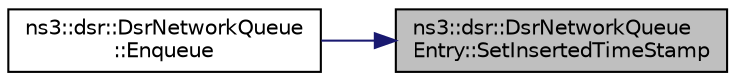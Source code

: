 digraph "ns3::dsr::DsrNetworkQueueEntry::SetInsertedTimeStamp"
{
 // LATEX_PDF_SIZE
  edge [fontname="Helvetica",fontsize="10",labelfontname="Helvetica",labelfontsize="10"];
  node [fontname="Helvetica",fontsize="10",shape=record];
  rankdir="RL";
  Node1 [label="ns3::dsr::DsrNetworkQueue\lEntry::SetInsertedTimeStamp",height=0.2,width=0.4,color="black", fillcolor="grey75", style="filled", fontcolor="black",tooltip="Set inserted time stamp function."];
  Node1 -> Node2 [dir="back",color="midnightblue",fontsize="10",style="solid",fontname="Helvetica"];
  Node2 [label="ns3::dsr::DsrNetworkQueue\l::Enqueue",height=0.2,width=0.4,color="black", fillcolor="white", style="filled",URL="$classns3_1_1dsr_1_1_dsr_network_queue.html#a308594b0e71669719da1df485b039e06",tooltip="Push entry in queue, if there is no entry with the same packet and destination address in queue."];
}
